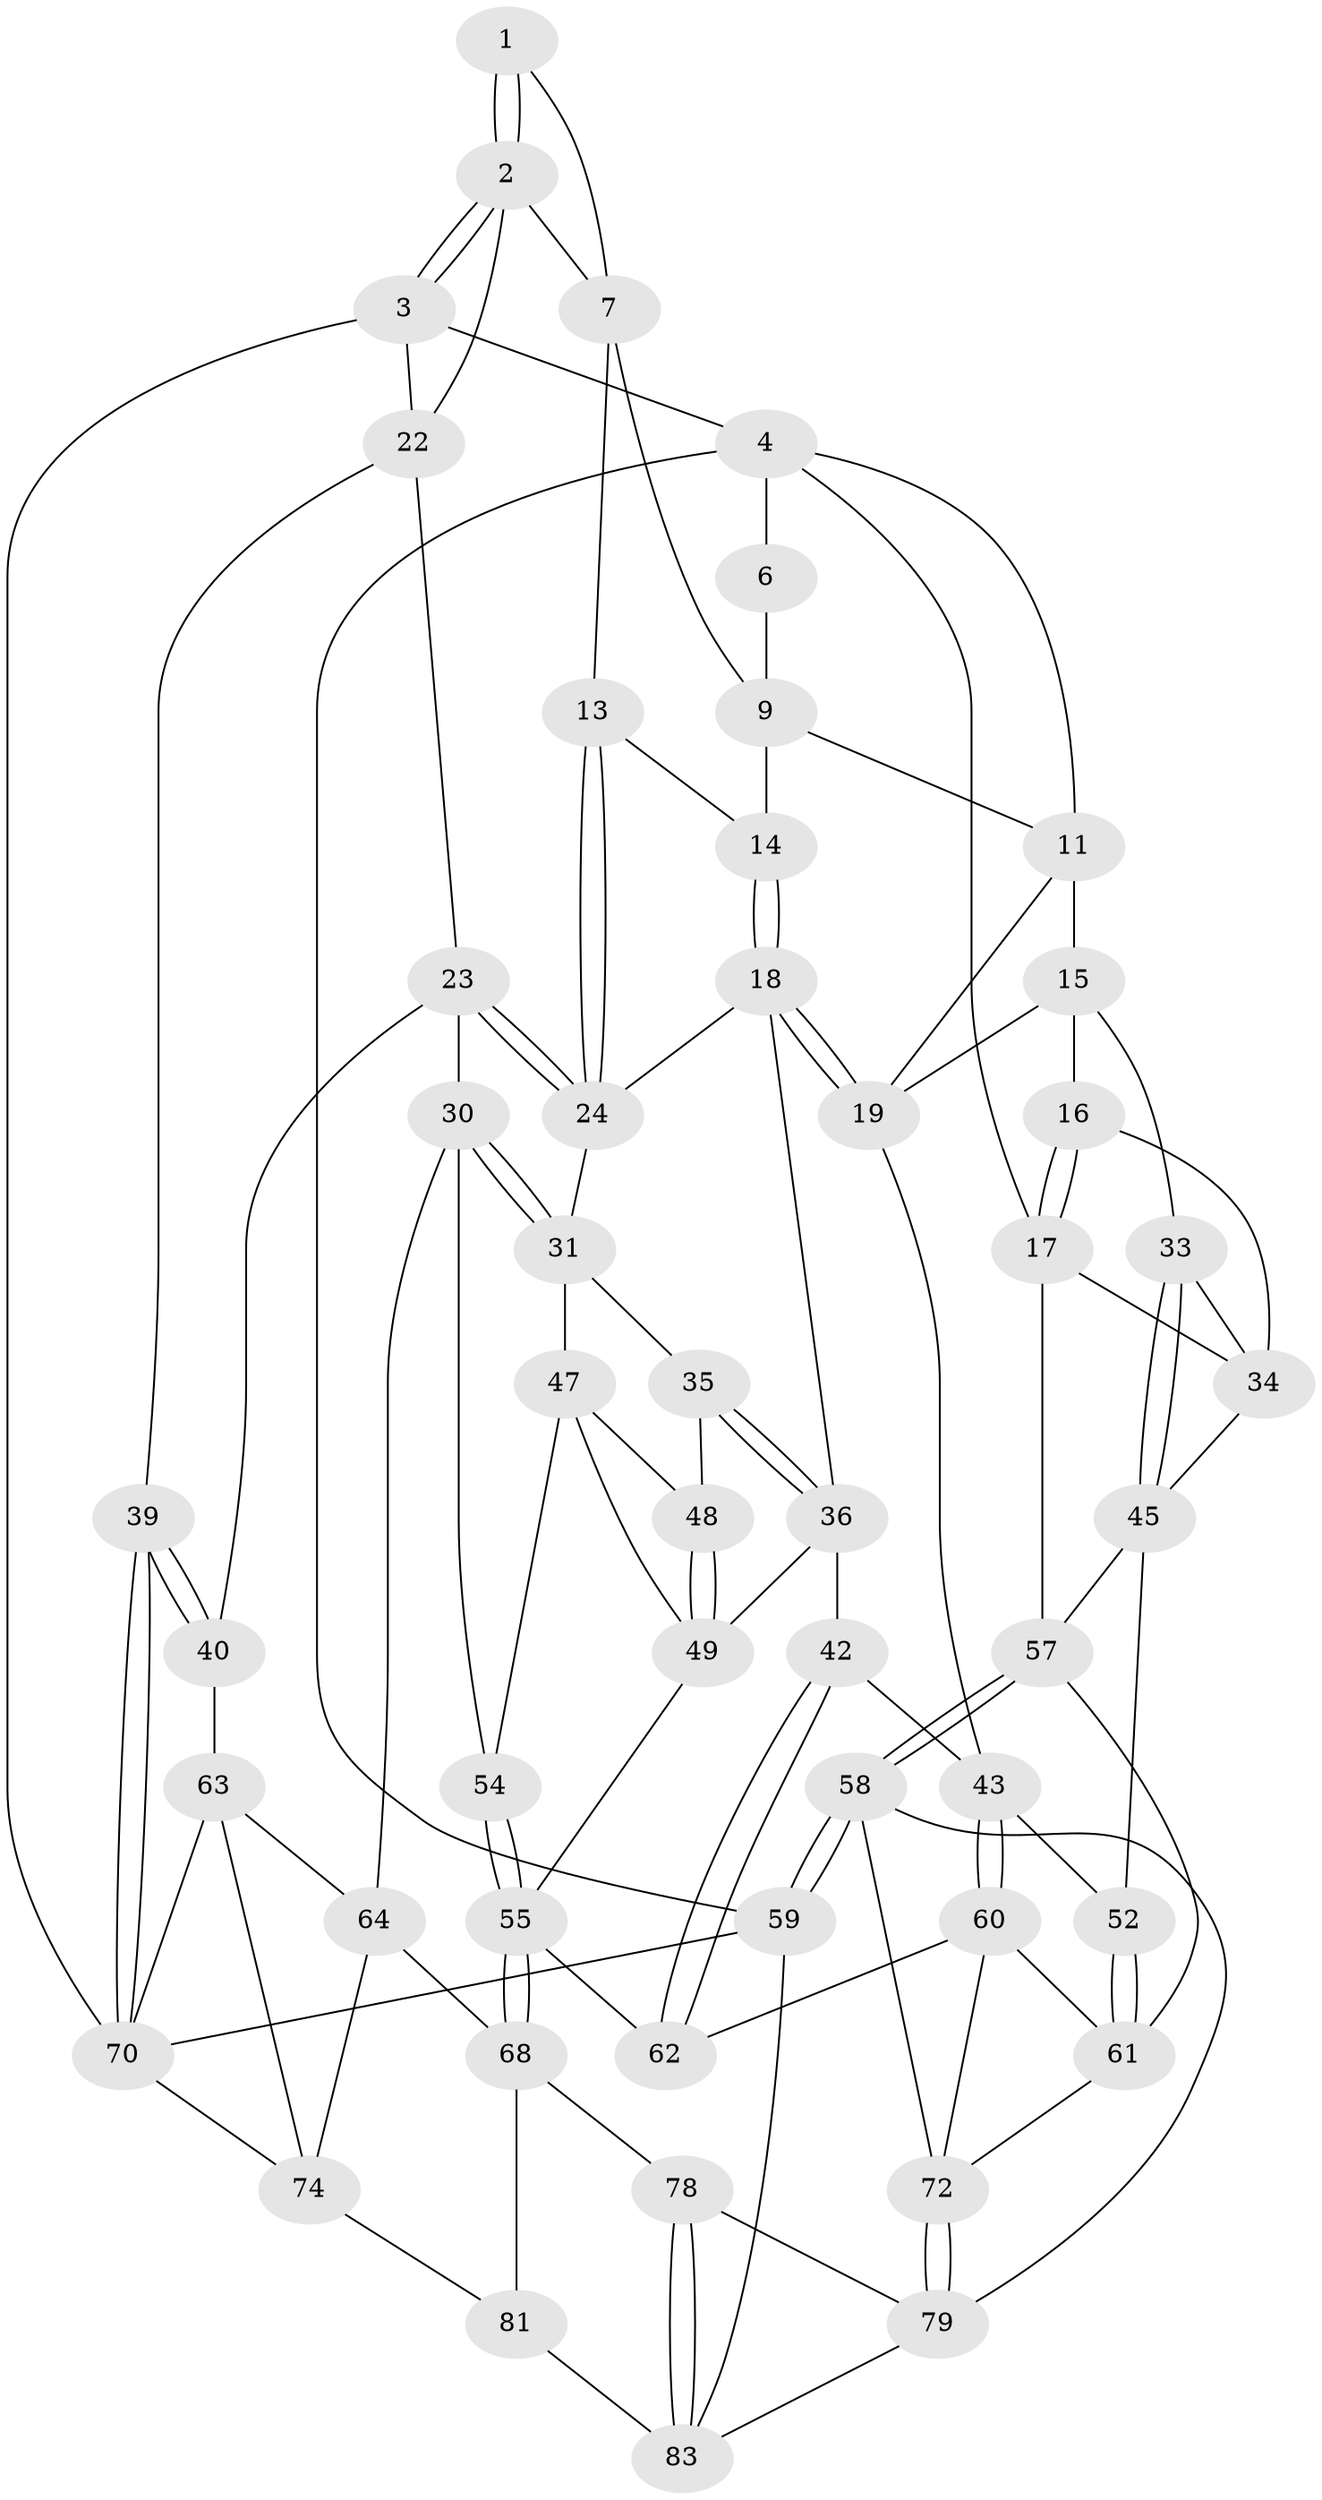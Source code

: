 // original degree distribution, {3: 0.023809523809523808, 6: 0.17857142857142858, 5: 0.5952380952380952, 4: 0.20238095238095238}
// Generated by graph-tools (version 1.1) at 2025/42/03/06/25 10:42:34]
// undirected, 51 vertices, 116 edges
graph export_dot {
graph [start="1"]
  node [color=gray90,style=filled];
  1 [pos="+0.8921488562579104+0"];
  2 [pos="+1+0",super="+21"];
  3 [pos="+1+0"];
  4 [pos="+0+0",super="+5"];
  6 [pos="+0.5989084921887102+0"];
  7 [pos="+0.8250561187283749+0.10178380394769806",super="+8"];
  9 [pos="+0.6010790519911334+0",super="+10"];
  11 [pos="+0.299344888151317+0.138081777201812",super="+12"];
  13 [pos="+0.7025598914505591+0.1691197809095029"];
  14 [pos="+0.5682835498549308+0.09382742078594299"];
  15 [pos="+0.07806183042941128+0.2595583948032915",super="+27"];
  16 [pos="+0.04999796570147799+0.2615426888616604"];
  17 [pos="+0+0.21002786965735346",super="+38"];
  18 [pos="+0.47829238199180113+0.2753517059539902",super="+26"];
  19 [pos="+0.361781813237065+0.29676407480308475",super="+20"];
  22 [pos="+0.9276677601130638+0.20121088511512403",super="+28"];
  23 [pos="+0.852388008210929+0.30600005299113653",super="+29"];
  24 [pos="+0.700656234789561+0.24873015052113806",super="+25"];
  30 [pos="+0.860396117155994+0.4124702743270285",super="+53"];
  31 [pos="+0.7548346106643106+0.40252697033829754",super="+32"];
  33 [pos="+0.1692536438644373+0.38947534924596483"];
  34 [pos="+0.11126018717757255+0.3890200089645269",super="+37"];
  35 [pos="+0.6511398840991999+0.40871541640264797"];
  36 [pos="+0.5737748513915284+0.397028509687016",super="+41"];
  39 [pos="+1+0.47764478120422305"];
  40 [pos="+0.9750284828713423+0.4676551953456703"];
  42 [pos="+0.47501428046749344+0.532087470001693"];
  43 [pos="+0.39455049908438233+0.44587372957679133",super="+44"];
  45 [pos="+0.1604888952036184+0.49494367258850563",super="+46"];
  47 [pos="+0.7201164667164922+0.42434772332501103",super="+51"];
  48 [pos="+0.6519169773648732+0.4109455660381474"];
  49 [pos="+0.6586341006415178+0.4557605070367468",super="+50"];
  52 [pos="+0.26013058695584684+0.46922535199082227"];
  54 [pos="+0.7471854873978093+0.5369276428543744"];
  55 [pos="+0.632831249060818+0.6640524972239088",super="+56"];
  57 [pos="+0+0.8339811898975057",super="+66"];
  58 [pos="+0+0.9225622460848104",super="+75"];
  59 [pos="+0+1"];
  60 [pos="+0.29570976267074867+0.6109564338192918",super="+69"];
  61 [pos="+0.2630043987741351+0.602555300290869",super="+65"];
  62 [pos="+0.5074642852075071+0.5934986636822053"];
  63 [pos="+0.8973311540069469+0.6176377509679382",super="+71"];
  64 [pos="+0.8671770645652942+0.6327038849946262",super="+67"];
  68 [pos="+0.6358274829563847+0.6721423834733964",super="+77"];
  70 [pos="+1+0.6603938959466814",super="+76"];
  72 [pos="+0.3486168848577793+0.797698605556391",super="+73"];
  74 [pos="+0.8540722241917315+0.8017680638856879",super="+80"];
  78 [pos="+0.3950874180033002+0.8432295668504947"];
  79 [pos="+0.3601881911292593+0.8148814647346638",super="+82"];
  81 [pos="+0.6507486622763905+1"];
  83 [pos="+0.2676330344696562+1",super="+84"];
  1 -- 2;
  1 -- 2;
  1 -- 7;
  2 -- 3;
  2 -- 3;
  2 -- 22;
  2 -- 7;
  3 -- 4;
  3 -- 70;
  3 -- 22;
  4 -- 17;
  4 -- 59;
  4 -- 6;
  4 -- 11;
  6 -- 9;
  7 -- 9;
  7 -- 13;
  9 -- 11;
  9 -- 14;
  11 -- 15;
  11 -- 19;
  13 -- 14;
  13 -- 24;
  13 -- 24;
  14 -- 18;
  14 -- 18;
  15 -- 16;
  15 -- 33;
  15 -- 19;
  16 -- 17;
  16 -- 17;
  16 -- 34;
  17 -- 57;
  17 -- 34;
  18 -- 19;
  18 -- 19;
  18 -- 24;
  18 -- 36;
  19 -- 43;
  22 -- 23;
  22 -- 39;
  23 -- 24;
  23 -- 24;
  23 -- 40;
  23 -- 30;
  24 -- 31;
  30 -- 31;
  30 -- 31;
  30 -- 64;
  30 -- 54;
  31 -- 47;
  31 -- 35;
  33 -- 34;
  33 -- 45;
  33 -- 45;
  34 -- 45;
  35 -- 36;
  35 -- 36;
  35 -- 48;
  36 -- 49;
  36 -- 42;
  39 -- 40;
  39 -- 40;
  39 -- 70;
  39 -- 70;
  40 -- 63;
  42 -- 43;
  42 -- 62;
  42 -- 62;
  43 -- 60;
  43 -- 60;
  43 -- 52;
  45 -- 52;
  45 -- 57;
  47 -- 48;
  47 -- 49;
  47 -- 54;
  48 -- 49;
  48 -- 49;
  49 -- 55;
  52 -- 61;
  52 -- 61;
  54 -- 55;
  54 -- 55;
  55 -- 68;
  55 -- 68;
  55 -- 62;
  57 -- 58;
  57 -- 58;
  57 -- 61;
  58 -- 59;
  58 -- 59;
  58 -- 72;
  58 -- 79;
  59 -- 83;
  59 -- 70;
  60 -- 61;
  60 -- 72;
  60 -- 62;
  61 -- 72;
  63 -- 64;
  63 -- 74;
  63 -- 70;
  64 -- 74;
  64 -- 68;
  68 -- 81;
  68 -- 78;
  70 -- 74;
  72 -- 79;
  72 -- 79;
  74 -- 81;
  78 -- 79;
  78 -- 83;
  78 -- 83;
  79 -- 83;
  81 -- 83;
}
